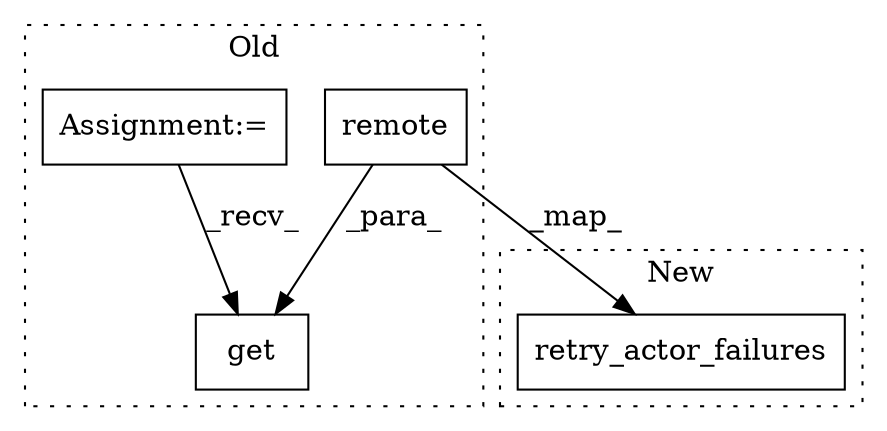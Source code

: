 digraph G {
subgraph cluster0 {
1 [label="remote" a="32" s="4971,5034" l="7,1" shape="box"];
3 [label="get" a="32" s="4939,5035" l="4,1" shape="box"];
4 [label="Assignment:=" a="7" s="4114" l="3" shape="box"];
label = "Old";
style="dotted";
}
subgraph cluster1 {
2 [label="retry_actor_failures" a="32" s="4810,4915" l="21,1" shape="box"];
label = "New";
style="dotted";
}
1 -> 2 [label="_map_"];
1 -> 3 [label="_para_"];
4 -> 3 [label="_recv_"];
}